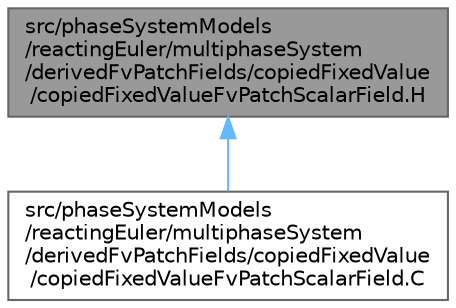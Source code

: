 digraph "src/phaseSystemModels/reactingEuler/multiphaseSystem/derivedFvPatchFields/copiedFixedValue/copiedFixedValueFvPatchScalarField.H"
{
 // LATEX_PDF_SIZE
  bgcolor="transparent";
  edge [fontname=Helvetica,fontsize=10,labelfontname=Helvetica,labelfontsize=10];
  node [fontname=Helvetica,fontsize=10,shape=box,height=0.2,width=0.4];
  Node1 [id="Node000001",label="src/phaseSystemModels\l/reactingEuler/multiphaseSystem\l/derivedFvPatchFields/copiedFixedValue\l/copiedFixedValueFvPatchScalarField.H",height=0.2,width=0.4,color="gray40", fillcolor="grey60", style="filled", fontcolor="black",tooltip=" "];
  Node1 -> Node2 [id="edge1_Node000001_Node000002",dir="back",color="steelblue1",style="solid",tooltip=" "];
  Node2 [id="Node000002",label="src/phaseSystemModels\l/reactingEuler/multiphaseSystem\l/derivedFvPatchFields/copiedFixedValue\l/copiedFixedValueFvPatchScalarField.C",height=0.2,width=0.4,color="grey40", fillcolor="white", style="filled",URL="$copiedFixedValueFvPatchScalarField_8C.html",tooltip=" "];
}
